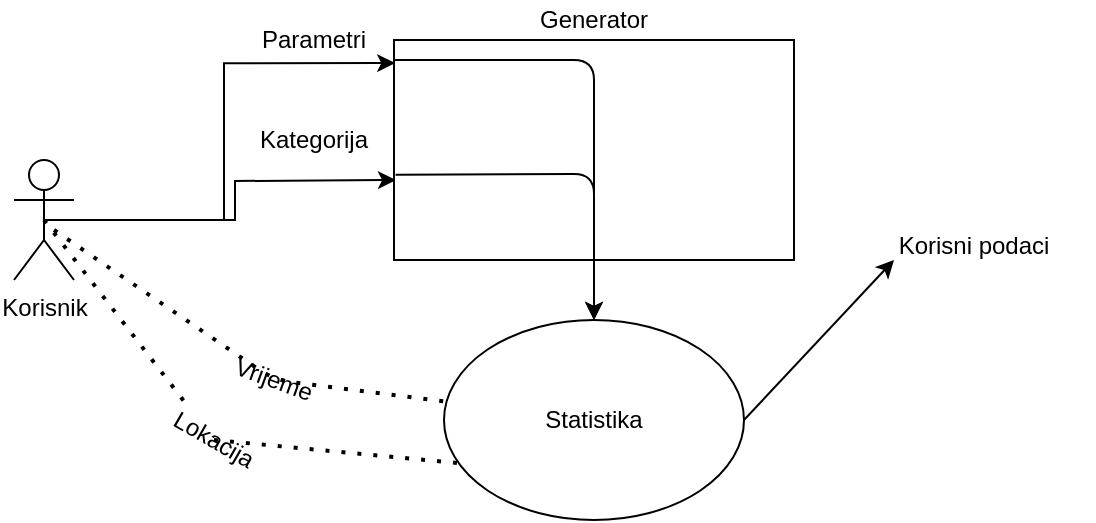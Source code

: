 <mxfile version="13.7.8" type="github"><diagram id="ToUztH6XSOyDGHhyBnqC" name="Page-1"><mxGraphModel dx="926" dy="504" grid="1" gridSize="10" guides="1" tooltips="1" connect="1" arrows="1" fold="1" page="1" pageScale="1" pageWidth="827" pageHeight="1169" math="0" shadow="0"><root><mxCell id="0"/><mxCell id="1" parent="0"/><mxCell id="dpbHBAt028OlGEjUZPMY-7" style="edgeStyle=orthogonalEdgeStyle;rounded=0;orthogonalLoop=1;jettySize=auto;html=1;exitX=0.5;exitY=0.5;exitDx=0;exitDy=0;exitPerimeter=0;entryX=0.003;entryY=0.105;entryDx=0;entryDy=0;entryPerimeter=0;" parent="1" source="dpbHBAt028OlGEjUZPMY-1" target="dpbHBAt028OlGEjUZPMY-2" edge="1"><mxGeometry relative="1" as="geometry"><Array as="points"><mxPoint x="125" y="250"/><mxPoint x="125" y="172"/></Array></mxGeometry></mxCell><mxCell id="dpbHBAt028OlGEjUZPMY-13" style="edgeStyle=orthogonalEdgeStyle;rounded=0;orthogonalLoop=1;jettySize=auto;html=1;exitX=0.5;exitY=0.5;exitDx=0;exitDy=0;exitPerimeter=0;" parent="1" source="dpbHBAt028OlGEjUZPMY-1" edge="1"><mxGeometry relative="1" as="geometry"><mxPoint x="211" y="230" as="targetPoint"/></mxGeometry></mxCell><mxCell id="dpbHBAt028OlGEjUZPMY-1" value="Korisnik&lt;br&gt;" style="shape=umlActor;verticalLabelPosition=bottom;verticalAlign=top;html=1;outlineConnect=0;" parent="1" vertex="1"><mxGeometry x="20" y="220" width="30" height="60" as="geometry"/></mxCell><mxCell id="dpbHBAt028OlGEjUZPMY-2" value="" style="rounded=0;whiteSpace=wrap;html=1;" parent="1" vertex="1"><mxGeometry x="210" y="160" width="200" height="110" as="geometry"/></mxCell><mxCell id="dpbHBAt028OlGEjUZPMY-3" value="Generator" style="text;html=1;strokeColor=none;fillColor=none;align=center;verticalAlign=middle;whiteSpace=wrap;rounded=0;" parent="1" vertex="1"><mxGeometry x="290" y="140" width="40" height="20" as="geometry"/></mxCell><mxCell id="dpbHBAt028OlGEjUZPMY-8" value="Parametri" style="text;html=1;strokeColor=none;fillColor=none;align=center;verticalAlign=middle;whiteSpace=wrap;rounded=0;" parent="1" vertex="1"><mxGeometry x="150" y="150" width="40" height="20" as="geometry"/></mxCell><mxCell id="dpbHBAt028OlGEjUZPMY-10" value="Kategorija" style="text;html=1;strokeColor=none;fillColor=none;align=center;verticalAlign=middle;whiteSpace=wrap;rounded=0;" parent="1" vertex="1"><mxGeometry x="150" y="200" width="40" height="20" as="geometry"/></mxCell><mxCell id="dpbHBAt028OlGEjUZPMY-11" value="" style="endArrow=none;dashed=1;html=1;dashPattern=1 3;strokeWidth=2;" parent="1" target="dpbHBAt028OlGEjUZPMY-14" edge="1"><mxGeometry width="50" height="50" relative="1" as="geometry"><mxPoint x="40" y="255" as="sourcePoint"/><mxPoint x="200" y="300" as="targetPoint"/><Array as="points"><mxPoint x="150" y="330"/></Array></mxGeometry></mxCell><mxCell id="dpbHBAt028OlGEjUZPMY-14" value="" style="ellipse;whiteSpace=wrap;html=1;" parent="1" vertex="1"><mxGeometry x="235" y="300" width="150" height="100" as="geometry"/></mxCell><mxCell id="dpbHBAt028OlGEjUZPMY-16" value="" style="endArrow=none;dashed=1;html=1;dashPattern=1 3;strokeWidth=2;exitX=0.5;exitY=0.5;exitDx=0;exitDy=0;exitPerimeter=0;" parent="1" source="dpbHBAt028OlGEjUZPMY-24" edge="1"><mxGeometry width="50" height="50" relative="1" as="geometry"><mxPoint x="40" y="300" as="sourcePoint"/><mxPoint x="243.671" y="371.662" as="targetPoint"/></mxGeometry></mxCell><mxCell id="dpbHBAt028OlGEjUZPMY-18" value="" style="endArrow=classic;html=1;entryX=0.5;entryY=1;entryDx=0;entryDy=0;exitX=0.004;exitY=0.613;exitDx=0;exitDy=0;exitPerimeter=0;" parent="1" source="dpbHBAt028OlGEjUZPMY-2" edge="1"><mxGeometry width="50" height="50" relative="1" as="geometry"><mxPoint x="210" y="230" as="sourcePoint"/><mxPoint x="310" y="300" as="targetPoint"/><Array as="points"><mxPoint x="310" y="227"/></Array></mxGeometry></mxCell><mxCell id="dpbHBAt028OlGEjUZPMY-23" value="" style="endArrow=classic;html=1;entryX=0.5;entryY=0;entryDx=0;entryDy=0;" parent="1" target="dpbHBAt028OlGEjUZPMY-14" edge="1"><mxGeometry width="50" height="50" relative="1" as="geometry"><mxPoint x="210" y="170" as="sourcePoint"/><mxPoint x="440" y="220" as="targetPoint"/><Array as="points"><mxPoint x="310" y="170"/></Array></mxGeometry></mxCell><mxCell id="dpbHBAt028OlGEjUZPMY-24" value="Lokacija" style="text;html=1;strokeColor=none;fillColor=none;align=center;verticalAlign=middle;whiteSpace=wrap;rounded=0;rotation=30;" parent="1" vertex="1"><mxGeometry x="100" y="350" width="40" height="20" as="geometry"/></mxCell><mxCell id="dpbHBAt028OlGEjUZPMY-25" value="" style="endArrow=none;dashed=1;html=1;dashPattern=1 3;strokeWidth=2;exitX=0.5;exitY=0.5;exitDx=0;exitDy=0;exitPerimeter=0;" parent="1" source="dpbHBAt028OlGEjUZPMY-1" target="dpbHBAt028OlGEjUZPMY-24" edge="1"><mxGeometry width="50" height="50" relative="1" as="geometry"><mxPoint x="35" y="250" as="sourcePoint"/><mxPoint x="243.671" y="371.662" as="targetPoint"/></mxGeometry></mxCell><mxCell id="dpbHBAt028OlGEjUZPMY-26" value="Vrijeme" style="text;html=1;strokeColor=none;fillColor=none;align=center;verticalAlign=middle;whiteSpace=wrap;rounded=0;rotation=20;" parent="1" vertex="1"><mxGeometry x="130" y="320" width="40" height="20" as="geometry"/></mxCell><mxCell id="dpbHBAt028OlGEjUZPMY-28" value="Statistika" style="text;html=1;strokeColor=none;fillColor=none;align=center;verticalAlign=middle;whiteSpace=wrap;rounded=0;" parent="1" vertex="1"><mxGeometry x="290" y="340" width="40" height="20" as="geometry"/></mxCell><mxCell id="dpbHBAt028OlGEjUZPMY-29" value="" style="endArrow=classic;html=1;exitX=1;exitY=0.5;exitDx=0;exitDy=0;" parent="1" source="dpbHBAt028OlGEjUZPMY-14" edge="1"><mxGeometry width="50" height="50" relative="1" as="geometry"><mxPoint x="390" y="270" as="sourcePoint"/><mxPoint x="460" y="270" as="targetPoint"/><Array as="points"/></mxGeometry></mxCell><mxCell id="dpbHBAt028OlGEjUZPMY-30" value="Korisni podaci" style="text;html=1;strokeColor=none;fillColor=none;align=center;verticalAlign=middle;whiteSpace=wrap;rounded=0;" parent="1" vertex="1"><mxGeometry x="440" y="205" width="120" height="115" as="geometry"/></mxCell></root></mxGraphModel></diagram></mxfile>